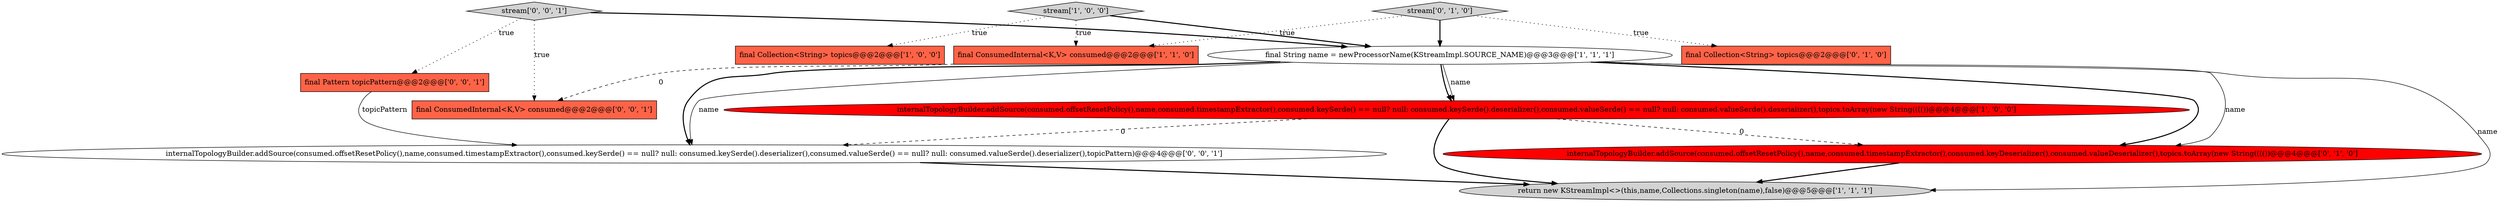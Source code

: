digraph {
3 [style = filled, label = "internalTopologyBuilder.addSource(consumed.offsetResetPolicy(),name,consumed.timestampExtractor(),consumed.keySerde() == null? null: consumed.keySerde().deserializer(),consumed.valueSerde() == null? null: consumed.valueSerde().deserializer(),topics.toArray(new String(((())@@@4@@@['1', '0', '0']", fillcolor = red, shape = ellipse image = "AAA1AAABBB1BBB"];
12 [style = filled, label = "internalTopologyBuilder.addSource(consumed.offsetResetPolicy(),name,consumed.timestampExtractor(),consumed.keySerde() == null? null: consumed.keySerde().deserializer(),consumed.valueSerde() == null? null: consumed.valueSerde().deserializer(),topicPattern)@@@4@@@['0', '0', '1']", fillcolor = white, shape = ellipse image = "AAA0AAABBB3BBB"];
6 [style = filled, label = "internalTopologyBuilder.addSource(consumed.offsetResetPolicy(),name,consumed.timestampExtractor(),consumed.keyDeserializer(),consumed.valueDeserializer(),topics.toArray(new String(((())@@@4@@@['0', '1', '0']", fillcolor = red, shape = ellipse image = "AAA1AAABBB2BBB"];
7 [style = filled, label = "final Collection<String> topics@@@2@@@['0', '1', '0']", fillcolor = tomato, shape = box image = "AAA0AAABBB2BBB"];
11 [style = filled, label = "final ConsumedInternal<K,V> consumed@@@2@@@['0', '0', '1']", fillcolor = tomato, shape = box image = "AAA0AAABBB3BBB"];
10 [style = filled, label = "stream['0', '0', '1']", fillcolor = lightgray, shape = diamond image = "AAA0AAABBB3BBB"];
1 [style = filled, label = "final ConsumedInternal<K,V> consumed@@@2@@@['1', '1', '0']", fillcolor = tomato, shape = box image = "AAA0AAABBB1BBB"];
0 [style = filled, label = "final Collection<String> topics@@@2@@@['1', '0', '0']", fillcolor = tomato, shape = box image = "AAA0AAABBB1BBB"];
8 [style = filled, label = "stream['0', '1', '0']", fillcolor = lightgray, shape = diamond image = "AAA0AAABBB2BBB"];
5 [style = filled, label = "final String name = newProcessorName(KStreamImpl.SOURCE_NAME)@@@3@@@['1', '1', '1']", fillcolor = white, shape = ellipse image = "AAA0AAABBB1BBB"];
2 [style = filled, label = "return new KStreamImpl<>(this,name,Collections.singleton(name),false)@@@5@@@['1', '1', '1']", fillcolor = lightgray, shape = ellipse image = "AAA0AAABBB1BBB"];
9 [style = filled, label = "final Pattern topicPattern@@@2@@@['0', '0', '1']", fillcolor = tomato, shape = box image = "AAA0AAABBB3BBB"];
4 [style = filled, label = "stream['1', '0', '0']", fillcolor = lightgray, shape = diamond image = "AAA0AAABBB1BBB"];
5->3 [style = bold, label=""];
3->6 [style = dashed, label="0"];
5->2 [style = solid, label="name"];
5->12 [style = solid, label="name"];
4->1 [style = dotted, label="true"];
5->6 [style = solid, label="name"];
4->0 [style = dotted, label="true"];
8->7 [style = dotted, label="true"];
10->9 [style = dotted, label="true"];
9->12 [style = solid, label="topicPattern"];
6->2 [style = bold, label=""];
8->1 [style = dotted, label="true"];
12->2 [style = bold, label=""];
10->5 [style = bold, label=""];
5->6 [style = bold, label=""];
3->2 [style = bold, label=""];
8->5 [style = bold, label=""];
5->12 [style = bold, label=""];
10->11 [style = dotted, label="true"];
3->12 [style = dashed, label="0"];
1->11 [style = dashed, label="0"];
5->3 [style = solid, label="name"];
4->5 [style = bold, label=""];
}
